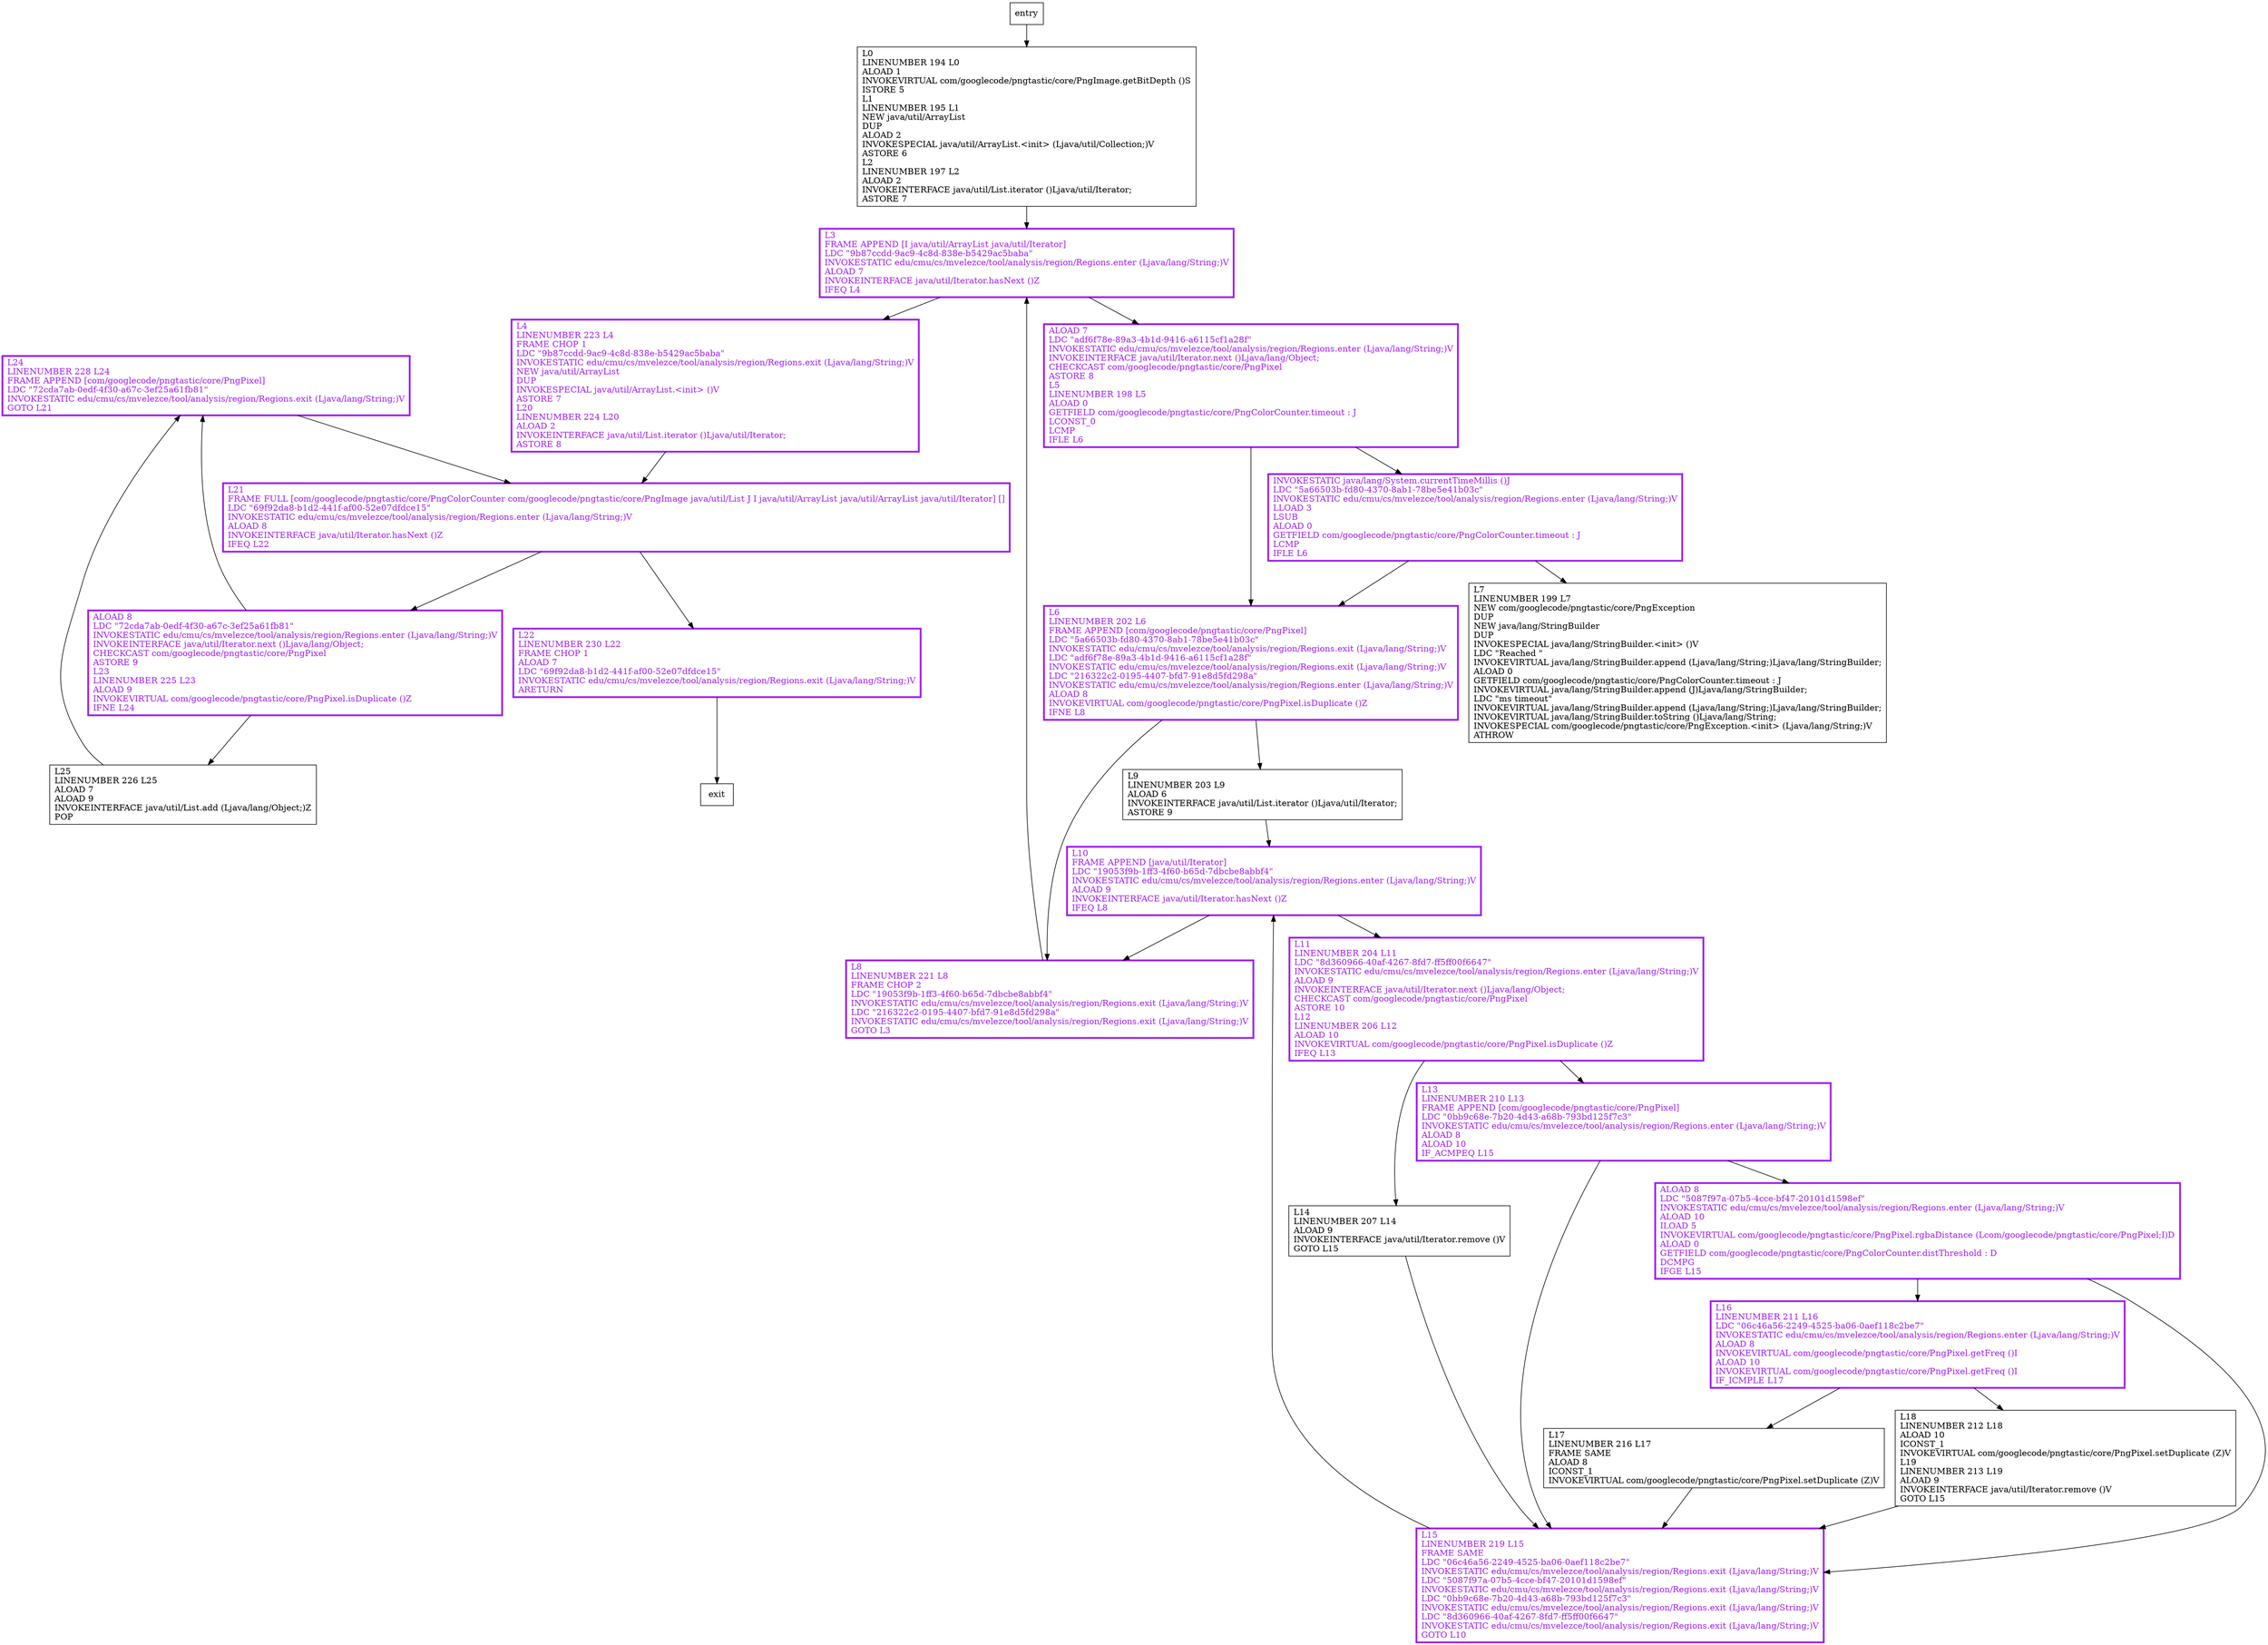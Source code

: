 digraph getMergedColors {
node [shape=record];
257513673 [label="L24\lLINENUMBER 228 L24\lFRAME APPEND [com/googlecode/pngtastic/core/PngPixel]\lLDC \"72cda7ab-0edf-4f30-a67c-3ef25a61fb81\"\lINVOKESTATIC edu/cmu/cs/mvelezce/tool/analysis/region/Regions.exit (Ljava/lang/String;)V\lGOTO L21\l"];
561959774 [label="L15\lLINENUMBER 219 L15\lFRAME SAME\lLDC \"06c46a56-2249-4525-ba06-0aef118c2be7\"\lINVOKESTATIC edu/cmu/cs/mvelezce/tool/analysis/region/Regions.exit (Ljava/lang/String;)V\lLDC \"5087f97a-07b5-4cce-bf47-20101d1598ef\"\lINVOKESTATIC edu/cmu/cs/mvelezce/tool/analysis/region/Regions.exit (Ljava/lang/String;)V\lLDC \"0bb9c68e-7b20-4d43-a68b-793bd125f7c3\"\lINVOKESTATIC edu/cmu/cs/mvelezce/tool/analysis/region/Regions.exit (Ljava/lang/String;)V\lLDC \"8d360966-40af-4267-8fd7-ff5ff00f6647\"\lINVOKESTATIC edu/cmu/cs/mvelezce/tool/analysis/region/Regions.exit (Ljava/lang/String;)V\lGOTO L10\l"];
2110756088 [label="ALOAD 8\lLDC \"5087f97a-07b5-4cce-bf47-20101d1598ef\"\lINVOKESTATIC edu/cmu/cs/mvelezce/tool/analysis/region/Regions.enter (Ljava/lang/String;)V\lALOAD 10\lILOAD 5\lINVOKEVIRTUAL com/googlecode/pngtastic/core/PngPixel.rgbaDistance (Lcom/googlecode/pngtastic/core/PngPixel;I)D\lALOAD 0\lGETFIELD com/googlecode/pngtastic/core/PngColorCounter.distThreshold : D\lDCMPG\lIFGE L15\l"];
522553046 [label="L6\lLINENUMBER 202 L6\lFRAME APPEND [com/googlecode/pngtastic/core/PngPixel]\lLDC \"5a66503b-fd80-4370-8ab1-78be5e41b03c\"\lINVOKESTATIC edu/cmu/cs/mvelezce/tool/analysis/region/Regions.exit (Ljava/lang/String;)V\lLDC \"adf6f78e-89a3-4b1d-9416-a6115cf1a28f\"\lINVOKESTATIC edu/cmu/cs/mvelezce/tool/analysis/region/Regions.exit (Ljava/lang/String;)V\lLDC \"216322c2-0195-4407-bfd7-91e8d5fd298a\"\lINVOKESTATIC edu/cmu/cs/mvelezce/tool/analysis/region/Regions.enter (Ljava/lang/String;)V\lALOAD 8\lINVOKEVIRTUAL com/googlecode/pngtastic/core/PngPixel.isDuplicate ()Z\lIFNE L8\l"];
1786294176 [label="L4\lLINENUMBER 223 L4\lFRAME CHOP 1\lLDC \"9b87ccdd-9ac9-4c8d-838e-b5429ac5baba\"\lINVOKESTATIC edu/cmu/cs/mvelezce/tool/analysis/region/Regions.exit (Ljava/lang/String;)V\lNEW java/util/ArrayList\lDUP\lINVOKESPECIAL java/util/ArrayList.\<init\> ()V\lASTORE 7\lL20\lLINENUMBER 224 L20\lALOAD 2\lINVOKEINTERFACE java/util/List.iterator ()Ljava/util/Iterator;\lASTORE 8\l"];
1714078840 [label="L18\lLINENUMBER 212 L18\lALOAD 10\lICONST_1\lINVOKEVIRTUAL com/googlecode/pngtastic/core/PngPixel.setDuplicate (Z)V\lL19\lLINENUMBER 213 L19\lALOAD 9\lINVOKEINTERFACE java/util/Iterator.remove ()V\lGOTO L15\l"];
1732502545 [label="L10\lFRAME APPEND [java/util/Iterator]\lLDC \"19053f9b-1ff3-4f60-b65d-7dbcbe8abbf4\"\lINVOKESTATIC edu/cmu/cs/mvelezce/tool/analysis/region/Regions.enter (Ljava/lang/String;)V\lALOAD 9\lINVOKEINTERFACE java/util/Iterator.hasNext ()Z\lIFEQ L8\l"];
945591847 [label="L11\lLINENUMBER 204 L11\lLDC \"8d360966-40af-4267-8fd7-ff5ff00f6647\"\lINVOKESTATIC edu/cmu/cs/mvelezce/tool/analysis/region/Regions.enter (Ljava/lang/String;)V\lALOAD 9\lINVOKEINTERFACE java/util/Iterator.next ()Ljava/lang/Object;\lCHECKCAST com/googlecode/pngtastic/core/PngPixel\lASTORE 10\lL12\lLINENUMBER 206 L12\lALOAD 10\lINVOKEVIRTUAL com/googlecode/pngtastic/core/PngPixel.isDuplicate ()Z\lIFEQ L13\l"];
1521083627 [label="L8\lLINENUMBER 221 L8\lFRAME CHOP 2\lLDC \"19053f9b-1ff3-4f60-b65d-7dbcbe8abbf4\"\lINVOKESTATIC edu/cmu/cs/mvelezce/tool/analysis/region/Regions.exit (Ljava/lang/String;)V\lLDC \"216322c2-0195-4407-bfd7-91e8d5fd298a\"\lINVOKESTATIC edu/cmu/cs/mvelezce/tool/analysis/region/Regions.exit (Ljava/lang/String;)V\lGOTO L3\l"];
231756373 [label="L0\lLINENUMBER 194 L0\lALOAD 1\lINVOKEVIRTUAL com/googlecode/pngtastic/core/PngImage.getBitDepth ()S\lISTORE 5\lL1\lLINENUMBER 195 L1\lNEW java/util/ArrayList\lDUP\lALOAD 2\lINVOKESPECIAL java/util/ArrayList.\<init\> (Ljava/util/Collection;)V\lASTORE 6\lL2\lLINENUMBER 197 L2\lALOAD 2\lINVOKEINTERFACE java/util/List.iterator ()Ljava/util/Iterator;\lASTORE 7\l"];
1052195003 [label="L21\lFRAME FULL [com/googlecode/pngtastic/core/PngColorCounter com/googlecode/pngtastic/core/PngImage java/util/List J I java/util/ArrayList java/util/ArrayList java/util/Iterator] []\lLDC \"69f92da8-b1d2-441f-af00-52e07dfdce15\"\lINVOKESTATIC edu/cmu/cs/mvelezce/tool/analysis/region/Regions.enter (Ljava/lang/String;)V\lALOAD 8\lINVOKEINTERFACE java/util/Iterator.hasNext ()Z\lIFEQ L22\l"];
1051876890 [label="L3\lFRAME APPEND [I java/util/ArrayList java/util/Iterator]\lLDC \"9b87ccdd-9ac9-4c8d-838e-b5429ac5baba\"\lINVOKESTATIC edu/cmu/cs/mvelezce/tool/analysis/region/Regions.enter (Ljava/lang/String;)V\lALOAD 7\lINVOKEINTERFACE java/util/Iterator.hasNext ()Z\lIFEQ L4\l"];
793331940 [label="ALOAD 7\lLDC \"adf6f78e-89a3-4b1d-9416-a6115cf1a28f\"\lINVOKESTATIC edu/cmu/cs/mvelezce/tool/analysis/region/Regions.enter (Ljava/lang/String;)V\lINVOKEINTERFACE java/util/Iterator.next ()Ljava/lang/Object;\lCHECKCAST com/googlecode/pngtastic/core/PngPixel\lASTORE 8\lL5\lLINENUMBER 198 L5\lALOAD 0\lGETFIELD com/googlecode/pngtastic/core/PngColorCounter.timeout : J\lLCONST_0\lLCMP\lIFLE L6\l"];
2009221452 [label="ALOAD 8\lLDC \"72cda7ab-0edf-4f30-a67c-3ef25a61fb81\"\lINVOKESTATIC edu/cmu/cs/mvelezce/tool/analysis/region/Regions.enter (Ljava/lang/String;)V\lINVOKEINTERFACE java/util/Iterator.next ()Ljava/lang/Object;\lCHECKCAST com/googlecode/pngtastic/core/PngPixel\lASTORE 9\lL23\lLINENUMBER 225 L23\lALOAD 9\lINVOKEVIRTUAL com/googlecode/pngtastic/core/PngPixel.isDuplicate ()Z\lIFNE L24\l"];
823723302 [label="L17\lLINENUMBER 216 L17\lFRAME SAME\lALOAD 8\lICONST_1\lINVOKEVIRTUAL com/googlecode/pngtastic/core/PngPixel.setDuplicate (Z)V\l"];
1069716895 [label="L7\lLINENUMBER 199 L7\lNEW com/googlecode/pngtastic/core/PngException\lDUP\lNEW java/lang/StringBuilder\lDUP\lINVOKESPECIAL java/lang/StringBuilder.\<init\> ()V\lLDC \"Reached \"\lINVOKEVIRTUAL java/lang/StringBuilder.append (Ljava/lang/String;)Ljava/lang/StringBuilder;\lALOAD 0\lGETFIELD com/googlecode/pngtastic/core/PngColorCounter.timeout : J\lINVOKEVIRTUAL java/lang/StringBuilder.append (J)Ljava/lang/StringBuilder;\lLDC \"ms timeout\"\lINVOKEVIRTUAL java/lang/StringBuilder.append (Ljava/lang/String;)Ljava/lang/StringBuilder;\lINVOKEVIRTUAL java/lang/StringBuilder.toString ()Ljava/lang/String;\lINVOKESPECIAL com/googlecode/pngtastic/core/PngException.\<init\> (Ljava/lang/String;)V\lATHROW\l"];
328827614 [label="L13\lLINENUMBER 210 L13\lFRAME APPEND [com/googlecode/pngtastic/core/PngPixel]\lLDC \"0bb9c68e-7b20-4d43-a68b-793bd125f7c3\"\lINVOKESTATIC edu/cmu/cs/mvelezce/tool/analysis/region/Regions.enter (Ljava/lang/String;)V\lALOAD 8\lALOAD 10\lIF_ACMPEQ L15\l"];
109228794 [label="L14\lLINENUMBER 207 L14\lALOAD 9\lINVOKEINTERFACE java/util/Iterator.remove ()V\lGOTO L15\l"];
1770642014 [label="L9\lLINENUMBER 203 L9\lALOAD 6\lINVOKEINTERFACE java/util/List.iterator ()Ljava/util/Iterator;\lASTORE 9\l"];
590845366 [label="L25\lLINENUMBER 226 L25\lALOAD 7\lALOAD 9\lINVOKEINTERFACE java/util/List.add (Ljava/lang/Object;)Z\lPOP\l"];
1199262943 [label="L22\lLINENUMBER 230 L22\lFRAME CHOP 1\lALOAD 7\lLDC \"69f92da8-b1d2-441f-af00-52e07dfdce15\"\lINVOKESTATIC edu/cmu/cs/mvelezce/tool/analysis/region/Regions.exit (Ljava/lang/String;)V\lARETURN\l"];
275266973 [label="INVOKESTATIC java/lang/System.currentTimeMillis ()J\lLDC \"5a66503b-fd80-4370-8ab1-78be5e41b03c\"\lINVOKESTATIC edu/cmu/cs/mvelezce/tool/analysis/region/Regions.enter (Ljava/lang/String;)V\lLLOAD 3\lLSUB\lALOAD 0\lGETFIELD com/googlecode/pngtastic/core/PngColorCounter.timeout : J\lLCMP\lIFLE L6\l"];
580871917 [label="L16\lLINENUMBER 211 L16\lLDC \"06c46a56-2249-4525-ba06-0aef118c2be7\"\lINVOKESTATIC edu/cmu/cs/mvelezce/tool/analysis/region/Regions.enter (Ljava/lang/String;)V\lALOAD 8\lINVOKEVIRTUAL com/googlecode/pngtastic/core/PngPixel.getFreq ()I\lALOAD 10\lINVOKEVIRTUAL com/googlecode/pngtastic/core/PngPixel.getFreq ()I\lIF_ICMPLE L17\l"];
entry;
exit;
257513673 -> 1052195003;
561959774 -> 1732502545;
945591847 -> 328827614;
945591847 -> 109228794;
1521083627 -> 1051876890;
1052195003 -> 2009221452;
1052195003 -> 1199262943;
1051876890 -> 793331940;
1051876890 -> 1786294176;
2009221452 -> 257513673;
2009221452 -> 590845366;
328827614 -> 561959774;
328827614 -> 2110756088;
109228794 -> 561959774;
590845366 -> 257513673;
2110756088 -> 561959774;
2110756088 -> 580871917;
522553046 -> 1770642014;
522553046 -> 1521083627;
1786294176 -> 1052195003;
1714078840 -> 561959774;
1732502545 -> 945591847;
1732502545 -> 1521083627;
231756373 -> 1051876890;
entry -> 231756373;
793331940 -> 522553046;
793331940 -> 275266973;
823723302 -> 561959774;
1770642014 -> 1732502545;
1199262943 -> exit;
275266973 -> 522553046;
275266973 -> 1069716895;
580871917 -> 823723302;
580871917 -> 1714078840;
257513673[fontcolor="purple", penwidth=3, color="purple"];
561959774[fontcolor="purple", penwidth=3, color="purple"];
2110756088[fontcolor="purple", penwidth=3, color="purple"];
522553046[fontcolor="purple", penwidth=3, color="purple"];
1786294176[fontcolor="purple", penwidth=3, color="purple"];
1732502545[fontcolor="purple", penwidth=3, color="purple"];
945591847[fontcolor="purple", penwidth=3, color="purple"];
1521083627[fontcolor="purple", penwidth=3, color="purple"];
1052195003[fontcolor="purple", penwidth=3, color="purple"];
1051876890[fontcolor="purple", penwidth=3, color="purple"];
793331940[fontcolor="purple", penwidth=3, color="purple"];
2009221452[fontcolor="purple", penwidth=3, color="purple"];
328827614[fontcolor="purple", penwidth=3, color="purple"];
1199262943[fontcolor="purple", penwidth=3, color="purple"];
275266973[fontcolor="purple", penwidth=3, color="purple"];
580871917[fontcolor="purple", penwidth=3, color="purple"];
}
